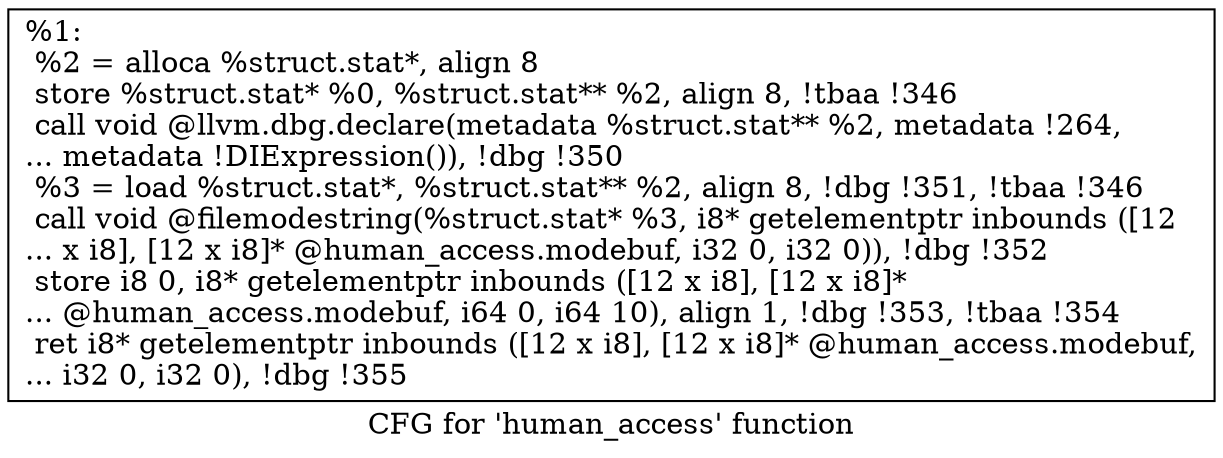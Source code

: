 digraph "CFG for 'human_access' function" {
	label="CFG for 'human_access' function";

	Node0x1296150 [shape=record,label="{%1:\l  %2 = alloca %struct.stat*, align 8\l  store %struct.stat* %0, %struct.stat** %2, align 8, !tbaa !346\l  call void @llvm.dbg.declare(metadata %struct.stat** %2, metadata !264,\l... metadata !DIExpression()), !dbg !350\l  %3 = load %struct.stat*, %struct.stat** %2, align 8, !dbg !351, !tbaa !346\l  call void @filemodestring(%struct.stat* %3, i8* getelementptr inbounds ([12\l... x i8], [12 x i8]* @human_access.modebuf, i32 0, i32 0)), !dbg !352\l  store i8 0, i8* getelementptr inbounds ([12 x i8], [12 x i8]*\l... @human_access.modebuf, i64 0, i64 10), align 1, !dbg !353, !tbaa !354\l  ret i8* getelementptr inbounds ([12 x i8], [12 x i8]* @human_access.modebuf,\l... i32 0, i32 0), !dbg !355\l}"];
}
